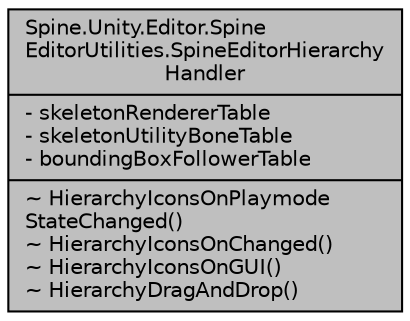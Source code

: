 digraph "Spine.Unity.Editor.SpineEditorUtilities.SpineEditorHierarchyHandler"
{
 // LATEX_PDF_SIZE
  edge [fontname="Helvetica",fontsize="10",labelfontname="Helvetica",labelfontsize="10"];
  node [fontname="Helvetica",fontsize="10",shape=record];
  Node1 [label="{Spine.Unity.Editor.Spine\lEditorUtilities.SpineEditorHierarchy\lHandler\n|- skeletonRendererTable\l- skeletonUtilityBoneTable\l- boundingBoxFollowerTable\l|~ HierarchyIconsOnPlaymode\lStateChanged()\l~ HierarchyIconsOnChanged()\l~ HierarchyIconsOnGUI()\l~ HierarchyDragAndDrop()\l}",height=0.2,width=0.4,color="black", fillcolor="grey75", style="filled", fontcolor="black",tooltip=" "];
}
